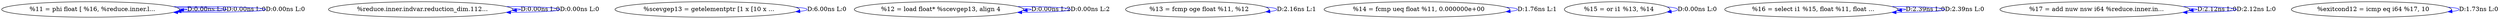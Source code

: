 digraph {
Node0x29b2b70[label="  %11 = phi float [ %16, %reduce.inner.l..."];
Node0x29b2b70 -> Node0x29b2b70[label="D:0.00ns L:0",color=blue];
Node0x29b2b70 -> Node0x29b2b70[label="D:0.00ns L:0",color=blue];
Node0x29b2b70 -> Node0x29b2b70[label="D:0.00ns L:0",color=blue];
Node0x29b2c50[label="  %reduce.inner.indvar.reduction_dim.112..."];
Node0x29b2c50 -> Node0x29b2c50[label="D:0.00ns L:0",color=blue];
Node0x29b2c50 -> Node0x29b2c50[label="D:0.00ns L:0",color=blue];
Node0x29b2d30[label="  %scevgep13 = getelementptr [1 x [10 x ..."];
Node0x29b2d30 -> Node0x29b2d30[label="D:6.00ns L:0",color=blue];
Node0x29b2e10[label="  %12 = load float* %scevgep13, align 4"];
Node0x29b2e10 -> Node0x29b2e10[label="D:0.00ns L:2",color=blue];
Node0x29b2e10 -> Node0x29b2e10[label="D:0.00ns L:2",color=blue];
Node0x29b2ef0[label="  %13 = fcmp oge float %11, %12"];
Node0x29b2ef0 -> Node0x29b2ef0[label="D:2.16ns L:1",color=blue];
Node0x29b3020[label="  %14 = fcmp ueq float %11, 0.000000e+00"];
Node0x29b3020 -> Node0x29b3020[label="D:1.76ns L:1",color=blue];
Node0x29b3100[label="  %15 = or i1 %13, %14"];
Node0x29b3100 -> Node0x29b3100[label="D:0.00ns L:0",color=blue];
Node0x29b31e0[label="  %16 = select i1 %15, float %11, float ..."];
Node0x29b31e0 -> Node0x29b31e0[label="D:2.39ns L:0",color=blue];
Node0x29b31e0 -> Node0x29b31e0[label="D:2.39ns L:0",color=blue];
Node0x29b32f0[label="  %17 = add nuw nsw i64 %reduce.inner.in..."];
Node0x29b32f0 -> Node0x29b32f0[label="D:2.12ns L:0",color=blue];
Node0x29b32f0 -> Node0x29b32f0[label="D:2.12ns L:0",color=blue];
Node0x29b33d0[label="  %exitcond12 = icmp eq i64 %17, 10"];
Node0x29b33d0 -> Node0x29b33d0[label="D:1.73ns L:0",color=blue];
}
